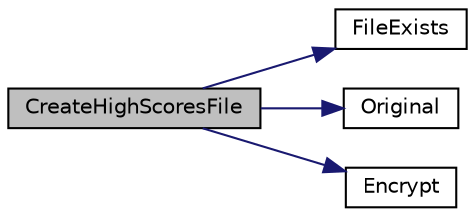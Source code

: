 digraph "CreateHighScoresFile"
{
 // LATEX_PDF_SIZE
  edge [fontname="Helvetica",fontsize="10",labelfontname="Helvetica",labelfontsize="10"];
  node [fontname="Helvetica",fontsize="10",shape=record];
  rankdir="LR";
  Node0 [label="CreateHighScoresFile",height=0.2,width=0.4,color="black", fillcolor="grey75", style="filled", fontcolor="black",tooltip="Function used for creating highscores file."];
  Node0 -> Node1 [color="midnightblue",fontsize="10",style="solid",fontname="Helvetica"];
  Node1 [label="FileExists",height=0.2,width=0.4,color="black", fillcolor="white", style="filled",URL="$high_scores_8c.html#abed98d4c187d0990eea24ba93bcbb542",tooltip="Function used to check if file exists."];
  Node0 -> Node2 [color="midnightblue",fontsize="10",style="solid",fontname="Helvetica"];
  Node2 [label="Original",height=0.2,width=0.4,color="black", fillcolor="white", style="filled",URL="$high_scores_8c.html#abc2d21321218271c3f69ad98b3e190e5",tooltip="Checking if file is okay."];
  Node0 -> Node3 [color="midnightblue",fontsize="10",style="solid",fontname="Helvetica"];
  Node3 [label="Encrypt",height=0.2,width=0.4,color="black", fillcolor="white", style="filled",URL="$high_scores_8c.html#a90b11544d2439ae6a7d8dd595772c239",tooltip="Function used for encypting name and score before storing them in file."];
}
